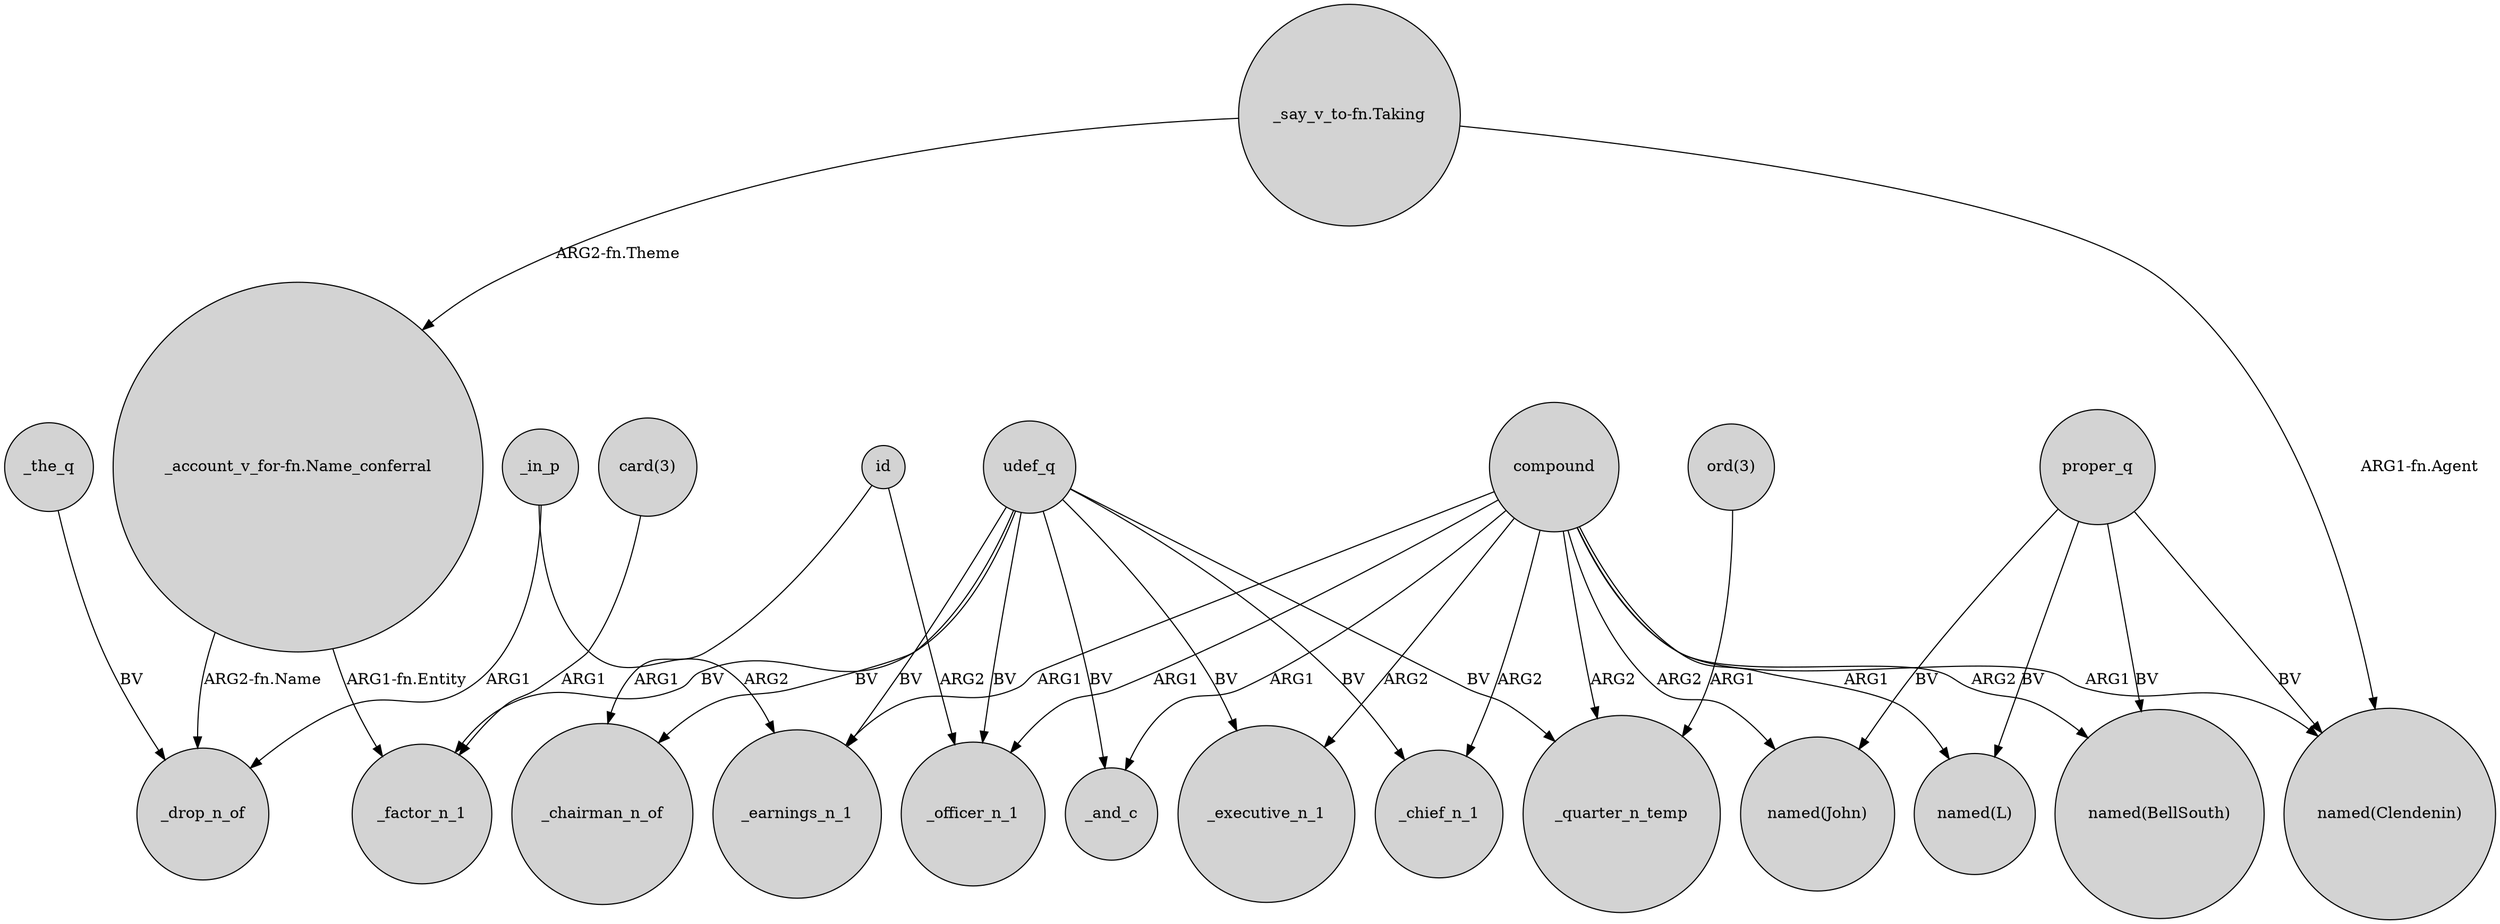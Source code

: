 digraph {
	node [shape=circle style=filled]
	"_account_v_for-fn.Name_conferral" -> _drop_n_of [label="ARG2-fn.Name"]
	id -> _chairman_n_of [label=ARG1]
	compound -> _and_c [label=ARG1]
	proper_q -> "named(Clendenin)" [label=BV]
	compound -> _chief_n_1 [label=ARG2]
	"ord(3)" -> _quarter_n_temp [label=ARG1]
	udef_q -> _chairman_n_of [label=BV]
	udef_q -> _chief_n_1 [label=BV]
	udef_q -> _and_c [label=BV]
	proper_q -> "named(BellSouth)" [label=BV]
	_in_p -> _earnings_n_1 [label=ARG2]
	udef_q -> _executive_n_1 [label=BV]
	compound -> "named(John)" [label=ARG2]
	compound -> _quarter_n_temp [label=ARG2]
	udef_q -> _earnings_n_1 [label=BV]
	_the_q -> _drop_n_of [label=BV]
	compound -> "named(BellSouth)" [label=ARG2]
	"card(3)" -> _factor_n_1 [label=ARG1]
	udef_q -> _factor_n_1 [label=BV]
	"_account_v_for-fn.Name_conferral" -> _factor_n_1 [label="ARG1-fn.Entity"]
	compound -> "named(Clendenin)" [label=ARG1]
	"_say_v_to-fn.Taking" -> "named(Clendenin)" [label="ARG1-fn.Agent"]
	udef_q -> _officer_n_1 [label=BV]
	compound -> _officer_n_1 [label=ARG1]
	_in_p -> _drop_n_of [label=ARG1]
	"_say_v_to-fn.Taking" -> "_account_v_for-fn.Name_conferral" [label="ARG2-fn.Theme"]
	udef_q -> _quarter_n_temp [label=BV]
	proper_q -> "named(L)" [label=BV]
	compound -> _earnings_n_1 [label=ARG1]
	compound -> "named(L)" [label=ARG1]
	id -> _officer_n_1 [label=ARG2]
	compound -> _executive_n_1 [label=ARG2]
	proper_q -> "named(John)" [label=BV]
}
